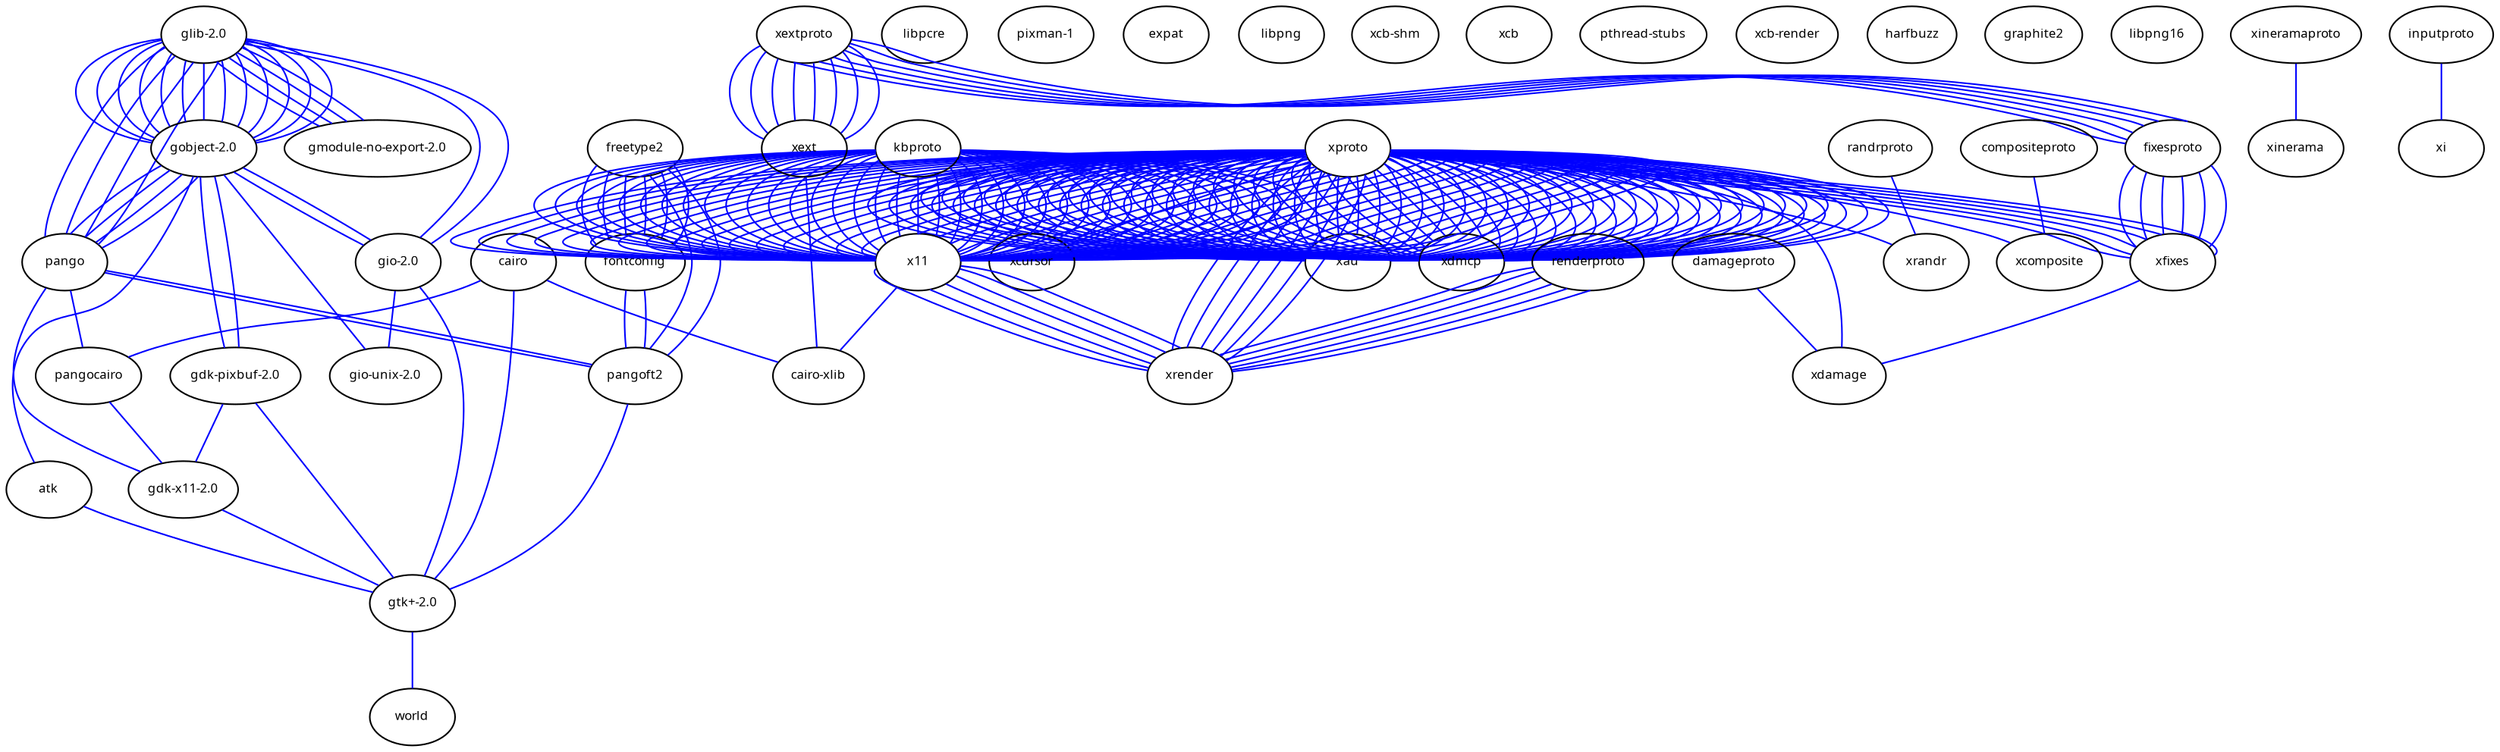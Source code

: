 /* dependacy graph when static compile of gtk-2
pkg-config --static --digraph "gtk+-2.0"
*/
graph deptree {
edge [color=blue len=7.5 fontname=Sans fontsize=8]
node [fontname=Sans fontsize=8]
"world" [fontname=Sans fontsize=8]
"gtk+-2.0" -- "world" [fontname=Sans fontsize=8]
"gtk+-2.0" [fontname=Sans fontsize=8]
"gdk-x11-2.0" -- "gtk+-2.0" [fontname=Sans fontsize=8]
"atk" -- "gtk+-2.0" [fontname=Sans fontsize=8]
"cairo" -- "gtk+-2.0" [fontname=Sans fontsize=8]
"gdk-pixbuf-2.0" -- "gtk+-2.0" [fontname=Sans fontsize=8]
"gio-2.0" -- "gtk+-2.0" [fontname=Sans fontsize=8]
"pangoft2" -- "gtk+-2.0" [fontname=Sans fontsize=8]
"gdk-x11-2.0" [fontname=Sans fontsize=8]
"pango" -- "gdk-x11-2.0" [fontname=Sans fontsize=8]
"pangocairo" -- "gdk-x11-2.0" [fontname=Sans fontsize=8]
"gdk-pixbuf-2.0" -- "gdk-x11-2.0" [fontname=Sans fontsize=8]
"pango" [fontname=Sans fontsize=8]
"glib-2.0" -- "pango" [fontname=Sans fontsize=8]
"gobject-2.0" -- "pango" [fontname=Sans fontsize=8]
"glib-2.0" [fontname=Sans fontsize=8]
"libpcre" [fontname=Sans fontsize=8]
"gobject-2.0" [fontname=Sans fontsize=8]
"glib-2.0" -- "gobject-2.0" [fontname=Sans fontsize=8]
"glib-2.0" [fontname=Sans fontsize=8]
"libpcre" [fontname=Sans fontsize=8]
"pangocairo" [fontname=Sans fontsize=8]
"pango" -- "pangocairo" [fontname=Sans fontsize=8]
"cairo" -- "pangocairo" [fontname=Sans fontsize=8]
"pango" [fontname=Sans fontsize=8]
"glib-2.0" -- "pango" [fontname=Sans fontsize=8]
"gobject-2.0" -- "pango" [fontname=Sans fontsize=8]
"glib-2.0" [fontname=Sans fontsize=8]
"libpcre" [fontname=Sans fontsize=8]
"gobject-2.0" [fontname=Sans fontsize=8]
"glib-2.0" -- "gobject-2.0" [fontname=Sans fontsize=8]
"glib-2.0" [fontname=Sans fontsize=8]
"libpcre" [fontname=Sans fontsize=8]
"cairo" [fontname=Sans fontsize=8]
"gobject-2.0" [fontname=Sans fontsize=8]
"glib-2.0" -- "gobject-2.0" [fontname=Sans fontsize=8]
"glib-2.0" [fontname=Sans fontsize=8]
"libpcre" [fontname=Sans fontsize=8]
"glib-2.0" [fontname=Sans fontsize=8]
"libpcre" [fontname=Sans fontsize=8]
"pixman-1" [fontname=Sans fontsize=8]
"fontconfig" [fontname=Sans fontsize=8]
"freetype2" -- "fontconfig" [fontname=Sans fontsize=8]
"freetype2" [fontname=Sans fontsize=8]
"expat" [fontname=Sans fontsize=8]
"freetype2" [fontname=Sans fontsize=8]
"libpng" [fontname=Sans fontsize=8]
"xcb-shm" [fontname=Sans fontsize=8]
"xcb" [fontname=Sans fontsize=8]
"pthread-stubs" [fontname=Sans fontsize=8]
"xau" [fontname=Sans fontsize=8]
"xproto" -- "xau" [fontname=Sans fontsize=8]
"xproto" [fontname=Sans fontsize=8]
"xdmcp" [fontname=Sans fontsize=8]
"xproto" -- "xdmcp" [fontname=Sans fontsize=8]
"xproto" [fontname=Sans fontsize=8]
"xcb" [fontname=Sans fontsize=8]
"pthread-stubs" [fontname=Sans fontsize=8]
"xau" [fontname=Sans fontsize=8]
"xproto" -- "xau" [fontname=Sans fontsize=8]
"xproto" [fontname=Sans fontsize=8]
"xdmcp" [fontname=Sans fontsize=8]
"xproto" -- "xdmcp" [fontname=Sans fontsize=8]
"xproto" [fontname=Sans fontsize=8]
"xcb-render" [fontname=Sans fontsize=8]
"xcb" [fontname=Sans fontsize=8]
"pthread-stubs" [fontname=Sans fontsize=8]
"xau" [fontname=Sans fontsize=8]
"xproto" -- "xau" [fontname=Sans fontsize=8]
"xproto" [fontname=Sans fontsize=8]
"xdmcp" [fontname=Sans fontsize=8]
"xproto" -- "xdmcp" [fontname=Sans fontsize=8]
"xproto" [fontname=Sans fontsize=8]
"xrender" [fontname=Sans fontsize=8]
"xproto" -- "xrender" [fontname=Sans fontsize=8]
"renderproto" -- "xrender" [fontname=Sans fontsize=8]
"x11" -- "xrender" [fontname=Sans fontsize=8]
"xproto" [fontname=Sans fontsize=8]
"renderproto" [fontname=Sans fontsize=8]
"x11" [fontname=Sans fontsize=8]
"xproto" -- "x11" [fontname=Sans fontsize=8]
"kbproto" -- "x11" [fontname=Sans fontsize=8]
"xproto" [fontname=Sans fontsize=8]
"kbproto" [fontname=Sans fontsize=8]
"xcb" [fontname=Sans fontsize=8]
"pthread-stubs" [fontname=Sans fontsize=8]
"xau" [fontname=Sans fontsize=8]
"xproto" -- "xau" [fontname=Sans fontsize=8]
"xproto" [fontname=Sans fontsize=8]
"xdmcp" [fontname=Sans fontsize=8]
"xproto" -- "xdmcp" [fontname=Sans fontsize=8]
"xproto" [fontname=Sans fontsize=8]
"x11" [fontname=Sans fontsize=8]
"xproto" -- "x11" [fontname=Sans fontsize=8]
"kbproto" -- "x11" [fontname=Sans fontsize=8]
"xproto" [fontname=Sans fontsize=8]
"kbproto" [fontname=Sans fontsize=8]
"xcb" [fontname=Sans fontsize=8]
"pthread-stubs" [fontname=Sans fontsize=8]
"xau" [fontname=Sans fontsize=8]
"xproto" -- "xau" [fontname=Sans fontsize=8]
"xproto" [fontname=Sans fontsize=8]
"xdmcp" [fontname=Sans fontsize=8]
"xproto" -- "xdmcp" [fontname=Sans fontsize=8]
"xproto" [fontname=Sans fontsize=8]
"x11" [fontname=Sans fontsize=8]
"xproto" -- "x11" [fontname=Sans fontsize=8]
"kbproto" -- "x11" [fontname=Sans fontsize=8]
"xproto" [fontname=Sans fontsize=8]
"kbproto" [fontname=Sans fontsize=8]
"xcb" [fontname=Sans fontsize=8]
"pthread-stubs" [fontname=Sans fontsize=8]
"xau" [fontname=Sans fontsize=8]
"xproto" -- "xau" [fontname=Sans fontsize=8]
"xproto" [fontname=Sans fontsize=8]
"xdmcp" [fontname=Sans fontsize=8]
"xproto" -- "xdmcp" [fontname=Sans fontsize=8]
"xproto" [fontname=Sans fontsize=8]
"xext" [fontname=Sans fontsize=8]
"xextproto" -- "xext" [fontname=Sans fontsize=8]
"xextproto" [fontname=Sans fontsize=8]
"x11" [fontname=Sans fontsize=8]
"xproto" -- "x11" [fontname=Sans fontsize=8]
"kbproto" -- "x11" [fontname=Sans fontsize=8]
"xproto" [fontname=Sans fontsize=8]
"kbproto" [fontname=Sans fontsize=8]
"xcb" [fontname=Sans fontsize=8]
"pthread-stubs" [fontname=Sans fontsize=8]
"xau" [fontname=Sans fontsize=8]
"xproto" -- "xau" [fontname=Sans fontsize=8]
"xproto" [fontname=Sans fontsize=8]
"xdmcp" [fontname=Sans fontsize=8]
"xproto" -- "xdmcp" [fontname=Sans fontsize=8]
"xproto" [fontname=Sans fontsize=8]
"pangoft2" [fontname=Sans fontsize=8]
"pango" -- "pangoft2" [fontname=Sans fontsize=8]
"freetype2" -- "pangoft2" [fontname=Sans fontsize=8]
"fontconfig" -- "pangoft2" [fontname=Sans fontsize=8]
"pango" [fontname=Sans fontsize=8]
"glib-2.0" -- "pango" [fontname=Sans fontsize=8]
"gobject-2.0" -- "pango" [fontname=Sans fontsize=8]
"glib-2.0" [fontname=Sans fontsize=8]
"libpcre" [fontname=Sans fontsize=8]
"gobject-2.0" [fontname=Sans fontsize=8]
"glib-2.0" -- "gobject-2.0" [fontname=Sans fontsize=8]
"glib-2.0" [fontname=Sans fontsize=8]
"libpcre" [fontname=Sans fontsize=8]
"freetype2" [fontname=Sans fontsize=8]
"fontconfig" [fontname=Sans fontsize=8]
"freetype2" -- "fontconfig" [fontname=Sans fontsize=8]
"freetype2" [fontname=Sans fontsize=8]
"expat" [fontname=Sans fontsize=8]
"harfbuzz" [fontname=Sans fontsize=8]
"glib-2.0" [fontname=Sans fontsize=8]
"libpcre" [fontname=Sans fontsize=8]
"graphite2" [fontname=Sans fontsize=8]
"gdk-pixbuf-2.0" [fontname=Sans fontsize=8]
"gobject-2.0" -- "gdk-pixbuf-2.0" [fontname=Sans fontsize=8]
"gobject-2.0" [fontname=Sans fontsize=8]
"glib-2.0" -- "gobject-2.0" [fontname=Sans fontsize=8]
"glib-2.0" [fontname=Sans fontsize=8]
"libpcre" [fontname=Sans fontsize=8]
"gmodule-no-export-2.0" [fontname=Sans fontsize=8]
"glib-2.0" -- "gmodule-no-export-2.0" [fontname=Sans fontsize=8]
"glib-2.0" [fontname=Sans fontsize=8]
"libpcre" [fontname=Sans fontsize=8]
"libpng16" [fontname=Sans fontsize=8]
"gio-unix-2.0" [fontname=Sans fontsize=8]
"gobject-2.0" -- "gio-unix-2.0" [fontname=Sans fontsize=8]
"gio-2.0" -- "gio-unix-2.0" [fontname=Sans fontsize=8]
"gobject-2.0" [fontname=Sans fontsize=8]
"glib-2.0" -- "gobject-2.0" [fontname=Sans fontsize=8]
"glib-2.0" [fontname=Sans fontsize=8]
"libpcre" [fontname=Sans fontsize=8]
"gio-2.0" [fontname=Sans fontsize=8]
"glib-2.0" -- "gio-2.0" [fontname=Sans fontsize=8]
"gobject-2.0" -- "gio-2.0" [fontname=Sans fontsize=8]
"glib-2.0" [fontname=Sans fontsize=8]
"libpcre" [fontname=Sans fontsize=8]
"gobject-2.0" [fontname=Sans fontsize=8]
"glib-2.0" -- "gobject-2.0" [fontname=Sans fontsize=8]
"glib-2.0" [fontname=Sans fontsize=8]
"libpcre" [fontname=Sans fontsize=8]
"gmodule-no-export-2.0" [fontname=Sans fontsize=8]
"glib-2.0" -- "gmodule-no-export-2.0" [fontname=Sans fontsize=8]
"glib-2.0" [fontname=Sans fontsize=8]
"libpcre" [fontname=Sans fontsize=8]
"fontconfig" [fontname=Sans fontsize=8]
"freetype2" -- "fontconfig" [fontname=Sans fontsize=8]
"freetype2" [fontname=Sans fontsize=8]
"expat" [fontname=Sans fontsize=8]
"x11" [fontname=Sans fontsize=8]
"xproto" -- "x11" [fontname=Sans fontsize=8]
"kbproto" -- "x11" [fontname=Sans fontsize=8]
"xproto" [fontname=Sans fontsize=8]
"kbproto" [fontname=Sans fontsize=8]
"xcb" [fontname=Sans fontsize=8]
"pthread-stubs" [fontname=Sans fontsize=8]
"xau" [fontname=Sans fontsize=8]
"xproto" -- "xau" [fontname=Sans fontsize=8]
"xproto" [fontname=Sans fontsize=8]
"xdmcp" [fontname=Sans fontsize=8]
"xproto" -- "xdmcp" [fontname=Sans fontsize=8]
"xproto" [fontname=Sans fontsize=8]
"xext" [fontname=Sans fontsize=8]
"xextproto" -- "xext" [fontname=Sans fontsize=8]
"xextproto" [fontname=Sans fontsize=8]
"x11" [fontname=Sans fontsize=8]
"xproto" -- "x11" [fontname=Sans fontsize=8]
"kbproto" -- "x11" [fontname=Sans fontsize=8]
"xproto" [fontname=Sans fontsize=8]
"kbproto" [fontname=Sans fontsize=8]
"xcb" [fontname=Sans fontsize=8]
"pthread-stubs" [fontname=Sans fontsize=8]
"xau" [fontname=Sans fontsize=8]
"xproto" -- "xau" [fontname=Sans fontsize=8]
"xproto" [fontname=Sans fontsize=8]
"xdmcp" [fontname=Sans fontsize=8]
"xproto" -- "xdmcp" [fontname=Sans fontsize=8]
"xproto" [fontname=Sans fontsize=8]
"xrender" [fontname=Sans fontsize=8]
"xproto" -- "xrender" [fontname=Sans fontsize=8]
"renderproto" -- "xrender" [fontname=Sans fontsize=8]
"x11" -- "xrender" [fontname=Sans fontsize=8]
"xproto" [fontname=Sans fontsize=8]
"renderproto" [fontname=Sans fontsize=8]
"x11" [fontname=Sans fontsize=8]
"xproto" -- "x11" [fontname=Sans fontsize=8]
"kbproto" -- "x11" [fontname=Sans fontsize=8]
"xproto" [fontname=Sans fontsize=8]
"kbproto" [fontname=Sans fontsize=8]
"xcb" [fontname=Sans fontsize=8]
"pthread-stubs" [fontname=Sans fontsize=8]
"xau" [fontname=Sans fontsize=8]
"xproto" -- "xau" [fontname=Sans fontsize=8]
"xproto" [fontname=Sans fontsize=8]
"xdmcp" [fontname=Sans fontsize=8]
"xproto" -- "xdmcp" [fontname=Sans fontsize=8]
"xproto" [fontname=Sans fontsize=8]
"x11" [fontname=Sans fontsize=8]
"xproto" -- "x11" [fontname=Sans fontsize=8]
"kbproto" -- "x11" [fontname=Sans fontsize=8]
"xproto" [fontname=Sans fontsize=8]
"kbproto" [fontname=Sans fontsize=8]
"xcb" [fontname=Sans fontsize=8]
"pthread-stubs" [fontname=Sans fontsize=8]
"xau" [fontname=Sans fontsize=8]
"xproto" -- "xau" [fontname=Sans fontsize=8]
"xproto" [fontname=Sans fontsize=8]
"xdmcp" [fontname=Sans fontsize=8]
"xproto" -- "xdmcp" [fontname=Sans fontsize=8]
"xproto" [fontname=Sans fontsize=8]
"xinerama" [fontname=Sans fontsize=8]
"xineramaproto" -- "xinerama" [fontname=Sans fontsize=8]
"xineramaproto" [fontname=Sans fontsize=8]
"x11" [fontname=Sans fontsize=8]
"xproto" -- "x11" [fontname=Sans fontsize=8]
"kbproto" -- "x11" [fontname=Sans fontsize=8]
"xproto" [fontname=Sans fontsize=8]
"kbproto" [fontname=Sans fontsize=8]
"xcb" [fontname=Sans fontsize=8]
"pthread-stubs" [fontname=Sans fontsize=8]
"xau" [fontname=Sans fontsize=8]
"xproto" -- "xau" [fontname=Sans fontsize=8]
"xproto" [fontname=Sans fontsize=8]
"xdmcp" [fontname=Sans fontsize=8]
"xproto" -- "xdmcp" [fontname=Sans fontsize=8]
"xproto" [fontname=Sans fontsize=8]
"xext" [fontname=Sans fontsize=8]
"xextproto" -- "xext" [fontname=Sans fontsize=8]
"xextproto" [fontname=Sans fontsize=8]
"x11" [fontname=Sans fontsize=8]
"xproto" -- "x11" [fontname=Sans fontsize=8]
"kbproto" -- "x11" [fontname=Sans fontsize=8]
"xproto" [fontname=Sans fontsize=8]
"kbproto" [fontname=Sans fontsize=8]
"xcb" [fontname=Sans fontsize=8]
"pthread-stubs" [fontname=Sans fontsize=8]
"xau" [fontname=Sans fontsize=8]
"xproto" -- "xau" [fontname=Sans fontsize=8]
"xproto" [fontname=Sans fontsize=8]
"xdmcp" [fontname=Sans fontsize=8]
"xproto" -- "xdmcp" [fontname=Sans fontsize=8]
"xproto" [fontname=Sans fontsize=8]
"xi" [fontname=Sans fontsize=8]
"inputproto" -- "xi" [fontname=Sans fontsize=8]
"inputproto" [fontname=Sans fontsize=8]
"x11" [fontname=Sans fontsize=8]
"xproto" -- "x11" [fontname=Sans fontsize=8]
"kbproto" -- "x11" [fontname=Sans fontsize=8]
"xproto" [fontname=Sans fontsize=8]
"kbproto" [fontname=Sans fontsize=8]
"xcb" [fontname=Sans fontsize=8]
"pthread-stubs" [fontname=Sans fontsize=8]
"xau" [fontname=Sans fontsize=8]
"xproto" -- "xau" [fontname=Sans fontsize=8]
"xproto" [fontname=Sans fontsize=8]
"xdmcp" [fontname=Sans fontsize=8]
"xproto" -- "xdmcp" [fontname=Sans fontsize=8]
"xproto" [fontname=Sans fontsize=8]
"xext" [fontname=Sans fontsize=8]
"xextproto" -- "xext" [fontname=Sans fontsize=8]
"xextproto" [fontname=Sans fontsize=8]
"x11" [fontname=Sans fontsize=8]
"xproto" -- "x11" [fontname=Sans fontsize=8]
"kbproto" -- "x11" [fontname=Sans fontsize=8]
"xproto" [fontname=Sans fontsize=8]
"kbproto" [fontname=Sans fontsize=8]
"xcb" [fontname=Sans fontsize=8]
"pthread-stubs" [fontname=Sans fontsize=8]
"xau" [fontname=Sans fontsize=8]
"xproto" -- "xau" [fontname=Sans fontsize=8]
"xproto" [fontname=Sans fontsize=8]
"xdmcp" [fontname=Sans fontsize=8]
"xproto" -- "xdmcp" [fontname=Sans fontsize=8]
"xproto" [fontname=Sans fontsize=8]
"xfixes" [fontname=Sans fontsize=8]
"xproto" -- "xfixes" [fontname=Sans fontsize=8]
"fixesproto" -- "xfixes" [fontname=Sans fontsize=8]
"xproto" [fontname=Sans fontsize=8]
"fixesproto" [fontname=Sans fontsize=8]
"xextproto" -- "fixesproto" [fontname=Sans fontsize=8]
"xextproto" [fontname=Sans fontsize=8]
"x11" [fontname=Sans fontsize=8]
"xproto" -- "x11" [fontname=Sans fontsize=8]
"kbproto" -- "x11" [fontname=Sans fontsize=8]
"xproto" [fontname=Sans fontsize=8]
"kbproto" [fontname=Sans fontsize=8]
"xcb" [fontname=Sans fontsize=8]
"pthread-stubs" [fontname=Sans fontsize=8]
"xau" [fontname=Sans fontsize=8]
"xproto" -- "xau" [fontname=Sans fontsize=8]
"xproto" [fontname=Sans fontsize=8]
"xdmcp" [fontname=Sans fontsize=8]
"xproto" -- "xdmcp" [fontname=Sans fontsize=8]
"xproto" [fontname=Sans fontsize=8]
"xrandr" [fontname=Sans fontsize=8]
"xproto" -- "xrandr" [fontname=Sans fontsize=8]
"randrproto" -- "xrandr" [fontname=Sans fontsize=8]
"xproto" [fontname=Sans fontsize=8]
"randrproto" [fontname=Sans fontsize=8]
"x11" [fontname=Sans fontsize=8]
"xproto" -- "x11" [fontname=Sans fontsize=8]
"kbproto" -- "x11" [fontname=Sans fontsize=8]
"xproto" [fontname=Sans fontsize=8]
"kbproto" [fontname=Sans fontsize=8]
"xcb" [fontname=Sans fontsize=8]
"pthread-stubs" [fontname=Sans fontsize=8]
"xau" [fontname=Sans fontsize=8]
"xproto" -- "xau" [fontname=Sans fontsize=8]
"xproto" [fontname=Sans fontsize=8]
"xdmcp" [fontname=Sans fontsize=8]
"xproto" -- "xdmcp" [fontname=Sans fontsize=8]
"xproto" [fontname=Sans fontsize=8]
"xext" [fontname=Sans fontsize=8]
"xextproto" -- "xext" [fontname=Sans fontsize=8]
"xextproto" [fontname=Sans fontsize=8]
"x11" [fontname=Sans fontsize=8]
"xproto" -- "x11" [fontname=Sans fontsize=8]
"kbproto" -- "x11" [fontname=Sans fontsize=8]
"xproto" [fontname=Sans fontsize=8]
"kbproto" [fontname=Sans fontsize=8]
"xcb" [fontname=Sans fontsize=8]
"pthread-stubs" [fontname=Sans fontsize=8]
"xau" [fontname=Sans fontsize=8]
"xproto" -- "xau" [fontname=Sans fontsize=8]
"xproto" [fontname=Sans fontsize=8]
"xdmcp" [fontname=Sans fontsize=8]
"xproto" -- "xdmcp" [fontname=Sans fontsize=8]
"xproto" [fontname=Sans fontsize=8]
"xrender" [fontname=Sans fontsize=8]
"xproto" -- "xrender" [fontname=Sans fontsize=8]
"renderproto" -- "xrender" [fontname=Sans fontsize=8]
"x11" -- "xrender" [fontname=Sans fontsize=8]
"xproto" [fontname=Sans fontsize=8]
"renderproto" [fontname=Sans fontsize=8]
"x11" [fontname=Sans fontsize=8]
"xproto" -- "x11" [fontname=Sans fontsize=8]
"kbproto" -- "x11" [fontname=Sans fontsize=8]
"xproto" [fontname=Sans fontsize=8]
"kbproto" [fontname=Sans fontsize=8]
"xcb" [fontname=Sans fontsize=8]
"pthread-stubs" [fontname=Sans fontsize=8]
"xau" [fontname=Sans fontsize=8]
"xproto" -- "xau" [fontname=Sans fontsize=8]
"xproto" [fontname=Sans fontsize=8]
"xdmcp" [fontname=Sans fontsize=8]
"xproto" -- "xdmcp" [fontname=Sans fontsize=8]
"xproto" [fontname=Sans fontsize=8]
"x11" [fontname=Sans fontsize=8]
"xproto" -- "x11" [fontname=Sans fontsize=8]
"kbproto" -- "x11" [fontname=Sans fontsize=8]
"xproto" [fontname=Sans fontsize=8]
"kbproto" [fontname=Sans fontsize=8]
"xcb" [fontname=Sans fontsize=8]
"pthread-stubs" [fontname=Sans fontsize=8]
"xau" [fontname=Sans fontsize=8]
"xproto" -- "xau" [fontname=Sans fontsize=8]
"xproto" [fontname=Sans fontsize=8]
"xdmcp" [fontname=Sans fontsize=8]
"xproto" -- "xdmcp" [fontname=Sans fontsize=8]
"xproto" [fontname=Sans fontsize=8]
"xcursor" [fontname=Sans fontsize=8]
"xproto" -- "xcursor" [fontname=Sans fontsize=8]
"xproto" [fontname=Sans fontsize=8]
"x11" [fontname=Sans fontsize=8]
"xproto" -- "x11" [fontname=Sans fontsize=8]
"kbproto" -- "x11" [fontname=Sans fontsize=8]
"xproto" [fontname=Sans fontsize=8]
"kbproto" [fontname=Sans fontsize=8]
"xcb" [fontname=Sans fontsize=8]
"pthread-stubs" [fontname=Sans fontsize=8]
"xau" [fontname=Sans fontsize=8]
"xproto" -- "xau" [fontname=Sans fontsize=8]
"xproto" [fontname=Sans fontsize=8]
"xdmcp" [fontname=Sans fontsize=8]
"xproto" -- "xdmcp" [fontname=Sans fontsize=8]
"xproto" [fontname=Sans fontsize=8]
"xrender" [fontname=Sans fontsize=8]
"xproto" -- "xrender" [fontname=Sans fontsize=8]
"renderproto" -- "xrender" [fontname=Sans fontsize=8]
"x11" -- "xrender" [fontname=Sans fontsize=8]
"xproto" [fontname=Sans fontsize=8]
"renderproto" [fontname=Sans fontsize=8]
"x11" [fontname=Sans fontsize=8]
"xproto" -- "x11" [fontname=Sans fontsize=8]
"kbproto" -- "x11" [fontname=Sans fontsize=8]
"xproto" [fontname=Sans fontsize=8]
"kbproto" [fontname=Sans fontsize=8]
"xcb" [fontname=Sans fontsize=8]
"pthread-stubs" [fontname=Sans fontsize=8]
"xau" [fontname=Sans fontsize=8]
"xproto" -- "xau" [fontname=Sans fontsize=8]
"xproto" [fontname=Sans fontsize=8]
"xdmcp" [fontname=Sans fontsize=8]
"xproto" -- "xdmcp" [fontname=Sans fontsize=8]
"xproto" [fontname=Sans fontsize=8]
"x11" [fontname=Sans fontsize=8]
"xproto" -- "x11" [fontname=Sans fontsize=8]
"kbproto" -- "x11" [fontname=Sans fontsize=8]
"xproto" [fontname=Sans fontsize=8]
"kbproto" [fontname=Sans fontsize=8]
"xcb" [fontname=Sans fontsize=8]
"pthread-stubs" [fontname=Sans fontsize=8]
"xau" [fontname=Sans fontsize=8]
"xproto" -- "xau" [fontname=Sans fontsize=8]
"xproto" [fontname=Sans fontsize=8]
"xdmcp" [fontname=Sans fontsize=8]
"xproto" -- "xdmcp" [fontname=Sans fontsize=8]
"xproto" [fontname=Sans fontsize=8]
"xfixes" [fontname=Sans fontsize=8]
"xproto" -- "xfixes" [fontname=Sans fontsize=8]
"fixesproto" -- "xfixes" [fontname=Sans fontsize=8]
"xproto" [fontname=Sans fontsize=8]
"fixesproto" [fontname=Sans fontsize=8]
"xextproto" -- "fixesproto" [fontname=Sans fontsize=8]
"xextproto" [fontname=Sans fontsize=8]
"x11" [fontname=Sans fontsize=8]
"xproto" -- "x11" [fontname=Sans fontsize=8]
"kbproto" -- "x11" [fontname=Sans fontsize=8]
"xproto" [fontname=Sans fontsize=8]
"kbproto" [fontname=Sans fontsize=8]
"xcb" [fontname=Sans fontsize=8]
"pthread-stubs" [fontname=Sans fontsize=8]
"xau" [fontname=Sans fontsize=8]
"xproto" -- "xau" [fontname=Sans fontsize=8]
"xproto" [fontname=Sans fontsize=8]
"xdmcp" [fontname=Sans fontsize=8]
"xproto" -- "xdmcp" [fontname=Sans fontsize=8]
"xproto" [fontname=Sans fontsize=8]
"xfixes" [fontname=Sans fontsize=8]
"xproto" -- "xfixes" [fontname=Sans fontsize=8]
"fixesproto" -- "xfixes" [fontname=Sans fontsize=8]
"xproto" [fontname=Sans fontsize=8]
"fixesproto" [fontname=Sans fontsize=8]
"xextproto" -- "fixesproto" [fontname=Sans fontsize=8]
"xextproto" [fontname=Sans fontsize=8]
"x11" [fontname=Sans fontsize=8]
"xproto" -- "x11" [fontname=Sans fontsize=8]
"kbproto" -- "x11" [fontname=Sans fontsize=8]
"xproto" [fontname=Sans fontsize=8]
"kbproto" [fontname=Sans fontsize=8]
"xcb" [fontname=Sans fontsize=8]
"pthread-stubs" [fontname=Sans fontsize=8]
"xau" [fontname=Sans fontsize=8]
"xproto" -- "xau" [fontname=Sans fontsize=8]
"xproto" [fontname=Sans fontsize=8]
"xdmcp" [fontname=Sans fontsize=8]
"xproto" -- "xdmcp" [fontname=Sans fontsize=8]
"xproto" [fontname=Sans fontsize=8]
"xcomposite" [fontname=Sans fontsize=8]
"xproto" -- "xcomposite" [fontname=Sans fontsize=8]
"compositeproto" -- "xcomposite" [fontname=Sans fontsize=8]
"xproto" [fontname=Sans fontsize=8]
"compositeproto" [fontname=Sans fontsize=8]
"x11" [fontname=Sans fontsize=8]
"xproto" -- "x11" [fontname=Sans fontsize=8]
"kbproto" -- "x11" [fontname=Sans fontsize=8]
"xproto" [fontname=Sans fontsize=8]
"kbproto" [fontname=Sans fontsize=8]
"xcb" [fontname=Sans fontsize=8]
"pthread-stubs" [fontname=Sans fontsize=8]
"xau" [fontname=Sans fontsize=8]
"xproto" -- "xau" [fontname=Sans fontsize=8]
"xproto" [fontname=Sans fontsize=8]
"xdmcp" [fontname=Sans fontsize=8]
"xproto" -- "xdmcp" [fontname=Sans fontsize=8]
"xproto" [fontname=Sans fontsize=8]
"xfixes" [fontname=Sans fontsize=8]
"xproto" -- "xfixes" [fontname=Sans fontsize=8]
"fixesproto" -- "xfixes" [fontname=Sans fontsize=8]
"xproto" [fontname=Sans fontsize=8]
"fixesproto" [fontname=Sans fontsize=8]
"xextproto" -- "fixesproto" [fontname=Sans fontsize=8]
"xextproto" [fontname=Sans fontsize=8]
"x11" [fontname=Sans fontsize=8]
"xproto" -- "x11" [fontname=Sans fontsize=8]
"kbproto" -- "x11" [fontname=Sans fontsize=8]
"xproto" [fontname=Sans fontsize=8]
"kbproto" [fontname=Sans fontsize=8]
"xcb" [fontname=Sans fontsize=8]
"pthread-stubs" [fontname=Sans fontsize=8]
"xau" [fontname=Sans fontsize=8]
"xproto" -- "xau" [fontname=Sans fontsize=8]
"xproto" [fontname=Sans fontsize=8]
"xdmcp" [fontname=Sans fontsize=8]
"xproto" -- "xdmcp" [fontname=Sans fontsize=8]
"xproto" [fontname=Sans fontsize=8]
"xdamage" [fontname=Sans fontsize=8]
"xproto" -- "xdamage" [fontname=Sans fontsize=8]
"damageproto" -- "xdamage" [fontname=Sans fontsize=8]
"xfixes" -- "xdamage" [fontname=Sans fontsize=8]
"xproto" [fontname=Sans fontsize=8]
"damageproto" [fontname=Sans fontsize=8]
"xfixes" [fontname=Sans fontsize=8]
"xproto" -- "xfixes" [fontname=Sans fontsize=8]
"fixesproto" -- "xfixes" [fontname=Sans fontsize=8]
"xproto" [fontname=Sans fontsize=8]
"fixesproto" [fontname=Sans fontsize=8]
"xextproto" -- "fixesproto" [fontname=Sans fontsize=8]
"xextproto" [fontname=Sans fontsize=8]
"x11" [fontname=Sans fontsize=8]
"xproto" -- "x11" [fontname=Sans fontsize=8]
"kbproto" -- "x11" [fontname=Sans fontsize=8]
"xproto" [fontname=Sans fontsize=8]
"kbproto" [fontname=Sans fontsize=8]
"xcb" [fontname=Sans fontsize=8]
"pthread-stubs" [fontname=Sans fontsize=8]
"xau" [fontname=Sans fontsize=8]
"xproto" -- "xau" [fontname=Sans fontsize=8]
"xproto" [fontname=Sans fontsize=8]
"xdmcp" [fontname=Sans fontsize=8]
"xproto" -- "xdmcp" [fontname=Sans fontsize=8]
"xproto" [fontname=Sans fontsize=8]
"x11" [fontname=Sans fontsize=8]
"xproto" -- "x11" [fontname=Sans fontsize=8]
"kbproto" -- "x11" [fontname=Sans fontsize=8]
"xproto" [fontname=Sans fontsize=8]
"kbproto" [fontname=Sans fontsize=8]
"xcb" [fontname=Sans fontsize=8]
"pthread-stubs" [fontname=Sans fontsize=8]
"xau" [fontname=Sans fontsize=8]
"xproto" -- "xau" [fontname=Sans fontsize=8]
"xproto" [fontname=Sans fontsize=8]
"xdmcp" [fontname=Sans fontsize=8]
"xproto" -- "xdmcp" [fontname=Sans fontsize=8]
"xproto" [fontname=Sans fontsize=8]
"xfixes" [fontname=Sans fontsize=8]
"xproto" -- "xfixes" [fontname=Sans fontsize=8]
"fixesproto" -- "xfixes" [fontname=Sans fontsize=8]
"xproto" [fontname=Sans fontsize=8]
"fixesproto" [fontname=Sans fontsize=8]
"xextproto" -- "fixesproto" [fontname=Sans fontsize=8]
"xextproto" [fontname=Sans fontsize=8]
"x11" [fontname=Sans fontsize=8]
"xproto" -- "x11" [fontname=Sans fontsize=8]
"kbproto" -- "x11" [fontname=Sans fontsize=8]
"xproto" [fontname=Sans fontsize=8]
"kbproto" [fontname=Sans fontsize=8]
"xcb" [fontname=Sans fontsize=8]
"pthread-stubs" [fontname=Sans fontsize=8]
"xau" [fontname=Sans fontsize=8]
"xproto" -- "xau" [fontname=Sans fontsize=8]
"xproto" [fontname=Sans fontsize=8]
"xdmcp" [fontname=Sans fontsize=8]
"xproto" -- "xdmcp" [fontname=Sans fontsize=8]
"xproto" [fontname=Sans fontsize=8]
"cairo-xlib" [fontname=Sans fontsize=8]
"cairo" -- "cairo-xlib" [fontname=Sans fontsize=8]
"x11" -- "cairo-xlib" [fontname=Sans fontsize=8]
"xext" -- "cairo-xlib" [fontname=Sans fontsize=8]
"cairo" [fontname=Sans fontsize=8]
"gobject-2.0" [fontname=Sans fontsize=8]
"glib-2.0" -- "gobject-2.0" [fontname=Sans fontsize=8]
"glib-2.0" [fontname=Sans fontsize=8]
"libpcre" [fontname=Sans fontsize=8]
"glib-2.0" [fontname=Sans fontsize=8]
"libpcre" [fontname=Sans fontsize=8]
"pixman-1" [fontname=Sans fontsize=8]
"fontconfig" [fontname=Sans fontsize=8]
"freetype2" -- "fontconfig" [fontname=Sans fontsize=8]
"freetype2" [fontname=Sans fontsize=8]
"expat" [fontname=Sans fontsize=8]
"freetype2" [fontname=Sans fontsize=8]
"libpng" [fontname=Sans fontsize=8]
"xcb-shm" [fontname=Sans fontsize=8]
"xcb" [fontname=Sans fontsize=8]
"pthread-stubs" [fontname=Sans fontsize=8]
"xau" [fontname=Sans fontsize=8]
"xproto" -- "xau" [fontname=Sans fontsize=8]
"xproto" [fontname=Sans fontsize=8]
"xdmcp" [fontname=Sans fontsize=8]
"xproto" -- "xdmcp" [fontname=Sans fontsize=8]
"xproto" [fontname=Sans fontsize=8]
"xcb" [fontname=Sans fontsize=8]
"pthread-stubs" [fontname=Sans fontsize=8]
"xau" [fontname=Sans fontsize=8]
"xproto" -- "xau" [fontname=Sans fontsize=8]
"xproto" [fontname=Sans fontsize=8]
"xdmcp" [fontname=Sans fontsize=8]
"xproto" -- "xdmcp" [fontname=Sans fontsize=8]
"xproto" [fontname=Sans fontsize=8]
"xcb-render" [fontname=Sans fontsize=8]
"xcb" [fontname=Sans fontsize=8]
"pthread-stubs" [fontname=Sans fontsize=8]
"xau" [fontname=Sans fontsize=8]
"xproto" -- "xau" [fontname=Sans fontsize=8]
"xproto" [fontname=Sans fontsize=8]
"xdmcp" [fontname=Sans fontsize=8]
"xproto" -- "xdmcp" [fontname=Sans fontsize=8]
"xproto" [fontname=Sans fontsize=8]
"xrender" [fontname=Sans fontsize=8]
"xproto" -- "xrender" [fontname=Sans fontsize=8]
"renderproto" -- "xrender" [fontname=Sans fontsize=8]
"x11" -- "xrender" [fontname=Sans fontsize=8]
"xproto" [fontname=Sans fontsize=8]
"renderproto" [fontname=Sans fontsize=8]
"x11" [fontname=Sans fontsize=8]
"xproto" -- "x11" [fontname=Sans fontsize=8]
"kbproto" -- "x11" [fontname=Sans fontsize=8]
"xproto" [fontname=Sans fontsize=8]
"kbproto" [fontname=Sans fontsize=8]
"xcb" [fontname=Sans fontsize=8]
"pthread-stubs" [fontname=Sans fontsize=8]
"xau" [fontname=Sans fontsize=8]
"xproto" -- "xau" [fontname=Sans fontsize=8]
"xproto" [fontname=Sans fontsize=8]
"xdmcp" [fontname=Sans fontsize=8]
"xproto" -- "xdmcp" [fontname=Sans fontsize=8]
"xproto" [fontname=Sans fontsize=8]
"x11" [fontname=Sans fontsize=8]
"xproto" -- "x11" [fontname=Sans fontsize=8]
"kbproto" -- "x11" [fontname=Sans fontsize=8]
"xproto" [fontname=Sans fontsize=8]
"kbproto" [fontname=Sans fontsize=8]
"xcb" [fontname=Sans fontsize=8]
"pthread-stubs" [fontname=Sans fontsize=8]
"xau" [fontname=Sans fontsize=8]
"xproto" -- "xau" [fontname=Sans fontsize=8]
"xproto" [fontname=Sans fontsize=8]
"xdmcp" [fontname=Sans fontsize=8]
"xproto" -- "xdmcp" [fontname=Sans fontsize=8]
"xproto" [fontname=Sans fontsize=8]
"x11" [fontname=Sans fontsize=8]
"xproto" -- "x11" [fontname=Sans fontsize=8]
"kbproto" -- "x11" [fontname=Sans fontsize=8]
"xproto" [fontname=Sans fontsize=8]
"kbproto" [fontname=Sans fontsize=8]
"xcb" [fontname=Sans fontsize=8]
"pthread-stubs" [fontname=Sans fontsize=8]
"xau" [fontname=Sans fontsize=8]
"xproto" -- "xau" [fontname=Sans fontsize=8]
"xproto" [fontname=Sans fontsize=8]
"xdmcp" [fontname=Sans fontsize=8]
"xproto" -- "xdmcp" [fontname=Sans fontsize=8]
"xproto" [fontname=Sans fontsize=8]
"xext" [fontname=Sans fontsize=8]
"xextproto" -- "xext" [fontname=Sans fontsize=8]
"xextproto" [fontname=Sans fontsize=8]
"x11" [fontname=Sans fontsize=8]
"xproto" -- "x11" [fontname=Sans fontsize=8]
"kbproto" -- "x11" [fontname=Sans fontsize=8]
"xproto" [fontname=Sans fontsize=8]
"kbproto" [fontname=Sans fontsize=8]
"xcb" [fontname=Sans fontsize=8]
"pthread-stubs" [fontname=Sans fontsize=8]
"xau" [fontname=Sans fontsize=8]
"xproto" -- "xau" [fontname=Sans fontsize=8]
"xproto" [fontname=Sans fontsize=8]
"xdmcp" [fontname=Sans fontsize=8]
"xproto" -- "xdmcp" [fontname=Sans fontsize=8]
"xproto" [fontname=Sans fontsize=8]
"x11" [fontname=Sans fontsize=8]
"xproto" -- "x11" [fontname=Sans fontsize=8]
"kbproto" -- "x11" [fontname=Sans fontsize=8]
"xproto" [fontname=Sans fontsize=8]
"kbproto" [fontname=Sans fontsize=8]
"xcb" [fontname=Sans fontsize=8]
"pthread-stubs" [fontname=Sans fontsize=8]
"xau" [fontname=Sans fontsize=8]
"xproto" -- "xau" [fontname=Sans fontsize=8]
"xproto" [fontname=Sans fontsize=8]
"xdmcp" [fontname=Sans fontsize=8]
"xproto" -- "xdmcp" [fontname=Sans fontsize=8]
"xproto" [fontname=Sans fontsize=8]
"xext" [fontname=Sans fontsize=8]
"xextproto" -- "xext" [fontname=Sans fontsize=8]
"xextproto" [fontname=Sans fontsize=8]
"x11" [fontname=Sans fontsize=8]
"xproto" -- "x11" [fontname=Sans fontsize=8]
"kbproto" -- "x11" [fontname=Sans fontsize=8]
"xproto" [fontname=Sans fontsize=8]
"kbproto" [fontname=Sans fontsize=8]
"xcb" [fontname=Sans fontsize=8]
"pthread-stubs" [fontname=Sans fontsize=8]
"xau" [fontname=Sans fontsize=8]
"xproto" -- "xau" [fontname=Sans fontsize=8]
"xproto" [fontname=Sans fontsize=8]
"xdmcp" [fontname=Sans fontsize=8]
"xproto" -- "xdmcp" [fontname=Sans fontsize=8]
"xproto" [fontname=Sans fontsize=8]
"atk" [fontname=Sans fontsize=8]
"gobject-2.0" -- "atk" [fontname=Sans fontsize=8]
"gobject-2.0" [fontname=Sans fontsize=8]
"glib-2.0" -- "gobject-2.0" [fontname=Sans fontsize=8]
"glib-2.0" [fontname=Sans fontsize=8]
"libpcre" [fontname=Sans fontsize=8]
"cairo" [fontname=Sans fontsize=8]
"gobject-2.0" [fontname=Sans fontsize=8]
"glib-2.0" -- "gobject-2.0" [fontname=Sans fontsize=8]
"glib-2.0" [fontname=Sans fontsize=8]
"libpcre" [fontname=Sans fontsize=8]
"glib-2.0" [fontname=Sans fontsize=8]
"libpcre" [fontname=Sans fontsize=8]
"pixman-1" [fontname=Sans fontsize=8]
"fontconfig" [fontname=Sans fontsize=8]
"freetype2" -- "fontconfig" [fontname=Sans fontsize=8]
"freetype2" [fontname=Sans fontsize=8]
"expat" [fontname=Sans fontsize=8]
"freetype2" [fontname=Sans fontsize=8]
"libpng" [fontname=Sans fontsize=8]
"xcb-shm" [fontname=Sans fontsize=8]
"xcb" [fontname=Sans fontsize=8]
"pthread-stubs" [fontname=Sans fontsize=8]
"xau" [fontname=Sans fontsize=8]
"xproto" -- "xau" [fontname=Sans fontsize=8]
"xproto" [fontname=Sans fontsize=8]
"xdmcp" [fontname=Sans fontsize=8]
"xproto" -- "xdmcp" [fontname=Sans fontsize=8]
"xproto" [fontname=Sans fontsize=8]
"xcb" [fontname=Sans fontsize=8]
"pthread-stubs" [fontname=Sans fontsize=8]
"xau" [fontname=Sans fontsize=8]
"xproto" -- "xau" [fontname=Sans fontsize=8]
"xproto" [fontname=Sans fontsize=8]
"xdmcp" [fontname=Sans fontsize=8]
"xproto" -- "xdmcp" [fontname=Sans fontsize=8]
"xproto" [fontname=Sans fontsize=8]
"xcb-render" [fontname=Sans fontsize=8]
"xcb" [fontname=Sans fontsize=8]
"pthread-stubs" [fontname=Sans fontsize=8]
"xau" [fontname=Sans fontsize=8]
"xproto" -- "xau" [fontname=Sans fontsize=8]
"xproto" [fontname=Sans fontsize=8]
"xdmcp" [fontname=Sans fontsize=8]
"xproto" -- "xdmcp" [fontname=Sans fontsize=8]
"xproto" [fontname=Sans fontsize=8]
"xrender" [fontname=Sans fontsize=8]
"xproto" -- "xrender" [fontname=Sans fontsize=8]
"renderproto" -- "xrender" [fontname=Sans fontsize=8]
"x11" -- "xrender" [fontname=Sans fontsize=8]
"xproto" [fontname=Sans fontsize=8]
"renderproto" [fontname=Sans fontsize=8]
"x11" [fontname=Sans fontsize=8]
"xproto" -- "x11" [fontname=Sans fontsize=8]
"kbproto" -- "x11" [fontname=Sans fontsize=8]
"xproto" [fontname=Sans fontsize=8]
"kbproto" [fontname=Sans fontsize=8]
"xcb" [fontname=Sans fontsize=8]
"pthread-stubs" [fontname=Sans fontsize=8]
"xau" [fontname=Sans fontsize=8]
"xproto" -- "xau" [fontname=Sans fontsize=8]
"xproto" [fontname=Sans fontsize=8]
"xdmcp" [fontname=Sans fontsize=8]
"xproto" -- "xdmcp" [fontname=Sans fontsize=8]
"xproto" [fontname=Sans fontsize=8]
"x11" [fontname=Sans fontsize=8]
"xproto" -- "x11" [fontname=Sans fontsize=8]
"kbproto" -- "x11" [fontname=Sans fontsize=8]
"xproto" [fontname=Sans fontsize=8]
"kbproto" [fontname=Sans fontsize=8]
"xcb" [fontname=Sans fontsize=8]
"pthread-stubs" [fontname=Sans fontsize=8]
"xau" [fontname=Sans fontsize=8]
"xproto" -- "xau" [fontname=Sans fontsize=8]
"xproto" [fontname=Sans fontsize=8]
"xdmcp" [fontname=Sans fontsize=8]
"xproto" -- "xdmcp" [fontname=Sans fontsize=8]
"xproto" [fontname=Sans fontsize=8]
"x11" [fontname=Sans fontsize=8]
"xproto" -- "x11" [fontname=Sans fontsize=8]
"kbproto" -- "x11" [fontname=Sans fontsize=8]
"xproto" [fontname=Sans fontsize=8]
"kbproto" [fontname=Sans fontsize=8]
"xcb" [fontname=Sans fontsize=8]
"pthread-stubs" [fontname=Sans fontsize=8]
"xau" [fontname=Sans fontsize=8]
"xproto" -- "xau" [fontname=Sans fontsize=8]
"xproto" [fontname=Sans fontsize=8]
"xdmcp" [fontname=Sans fontsize=8]
"xproto" -- "xdmcp" [fontname=Sans fontsize=8]
"xproto" [fontname=Sans fontsize=8]
"xext" [fontname=Sans fontsize=8]
"xextproto" -- "xext" [fontname=Sans fontsize=8]
"xextproto" [fontname=Sans fontsize=8]
"x11" [fontname=Sans fontsize=8]
"xproto" -- "x11" [fontname=Sans fontsize=8]
"kbproto" -- "x11" [fontname=Sans fontsize=8]
"xproto" [fontname=Sans fontsize=8]
"kbproto" [fontname=Sans fontsize=8]
"xcb" [fontname=Sans fontsize=8]
"pthread-stubs" [fontname=Sans fontsize=8]
"xau" [fontname=Sans fontsize=8]
"xproto" -- "xau" [fontname=Sans fontsize=8]
"xproto" [fontname=Sans fontsize=8]
"xdmcp" [fontname=Sans fontsize=8]
"xproto" -- "xdmcp" [fontname=Sans fontsize=8]
"xproto" [fontname=Sans fontsize=8]
"gdk-pixbuf-2.0" [fontname=Sans fontsize=8]
"gobject-2.0" -- "gdk-pixbuf-2.0" [fontname=Sans fontsize=8]
"gobject-2.0" [fontname=Sans fontsize=8]
"glib-2.0" -- "gobject-2.0" [fontname=Sans fontsize=8]
"glib-2.0" [fontname=Sans fontsize=8]
"libpcre" [fontname=Sans fontsize=8]
"gmodule-no-export-2.0" [fontname=Sans fontsize=8]
"glib-2.0" -- "gmodule-no-export-2.0" [fontname=Sans fontsize=8]
"glib-2.0" [fontname=Sans fontsize=8]
"libpcre" [fontname=Sans fontsize=8]
"libpng16" [fontname=Sans fontsize=8]
"gio-2.0" [fontname=Sans fontsize=8]
"glib-2.0" -- "gio-2.0" [fontname=Sans fontsize=8]
"gobject-2.0" -- "gio-2.0" [fontname=Sans fontsize=8]
"glib-2.0" [fontname=Sans fontsize=8]
"libpcre" [fontname=Sans fontsize=8]
"gobject-2.0" [fontname=Sans fontsize=8]
"glib-2.0" -- "gobject-2.0" [fontname=Sans fontsize=8]
"glib-2.0" [fontname=Sans fontsize=8]
"libpcre" [fontname=Sans fontsize=8]
"gmodule-no-export-2.0" [fontname=Sans fontsize=8]
"glib-2.0" -- "gmodule-no-export-2.0" [fontname=Sans fontsize=8]
"glib-2.0" [fontname=Sans fontsize=8]
"libpcre" [fontname=Sans fontsize=8]
"pangoft2" [fontname=Sans fontsize=8]
"pango" -- "pangoft2" [fontname=Sans fontsize=8]
"freetype2" -- "pangoft2" [fontname=Sans fontsize=8]
"fontconfig" -- "pangoft2" [fontname=Sans fontsize=8]
"pango" [fontname=Sans fontsize=8]
"glib-2.0" -- "pango" [fontname=Sans fontsize=8]
"gobject-2.0" -- "pango" [fontname=Sans fontsize=8]
"glib-2.0" [fontname=Sans fontsize=8]
"libpcre" [fontname=Sans fontsize=8]
"gobject-2.0" [fontname=Sans fontsize=8]
"glib-2.0" -- "gobject-2.0" [fontname=Sans fontsize=8]
"glib-2.0" [fontname=Sans fontsize=8]
"libpcre" [fontname=Sans fontsize=8]
"freetype2" [fontname=Sans fontsize=8]
"fontconfig" [fontname=Sans fontsize=8]
"freetype2" -- "fontconfig" [fontname=Sans fontsize=8]
"freetype2" [fontname=Sans fontsize=8]
"expat" [fontname=Sans fontsize=8]
"harfbuzz" [fontname=Sans fontsize=8]
"glib-2.0" [fontname=Sans fontsize=8]
"libpcre" [fontname=Sans fontsize=8]
"graphite2" [fontname=Sans fontsize=8]
}
